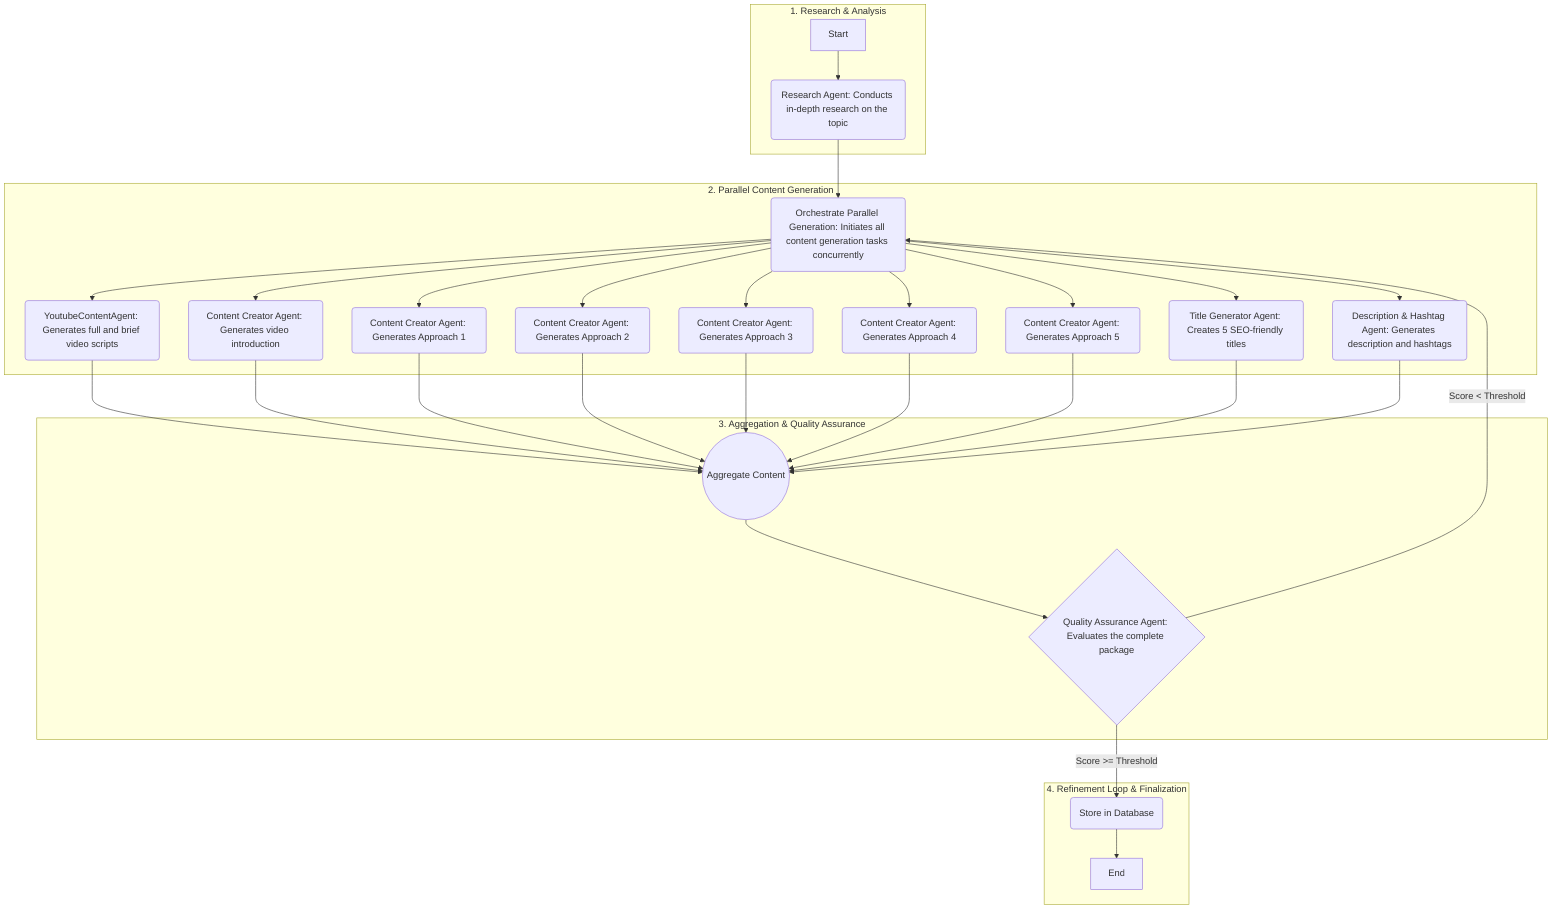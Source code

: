 graph TD
    subgraph "1. Research & Analysis"
        A[Start] --> B(Research Agent: Conducts in-depth research on the topic);
    end

    subgraph "2. Parallel Content Generation"
        B --> OP(Orchestrate Parallel Generation: Initiates all content generation tasks concurrently);
        OP --> Y(YoutubeContentAgent: Generates full and brief video scripts);
        OP --> GI(Content Creator Agent: Generates video introduction);
        OP --> GA1(Content Creator Agent: Generates Approach 1);
        OP --> GA2(Content Creator Agent: Generates Approach 2);
        OP --> GA3(Content Creator Agent: Generates Approach 3);
        OP --> GA4(Content Creator Agent: Generates Approach 4);
        OP --> GA5(Content Creator Agent: Generates Approach 5);
        OP --> T(Title Generator Agent: Creates 5 SEO-friendly titles);
        OP --> DH(Description & Hashtag Agent: Generates description and hashtags);
    end

    subgraph "3. Aggregation & Quality Assurance"
        Y --> AG((Aggregate Content));
        GI --> AG;
        GA1 --> AG;
        GA2 --> AG;
        GA3 --> AG;
        GA4 --> AG;
        GA5 --> AG;
        T --> AG;
        DH --> AG;
        AG --> H{Quality Assurance Agent: Evaluates the complete package};
    end

    subgraph "4. Refinement Loop & Finalization"
        H -- "Score < Threshold" --> OP;
        H -- "Score >= Threshold" --> J(Store in Database);
        J --> K[End];
    end